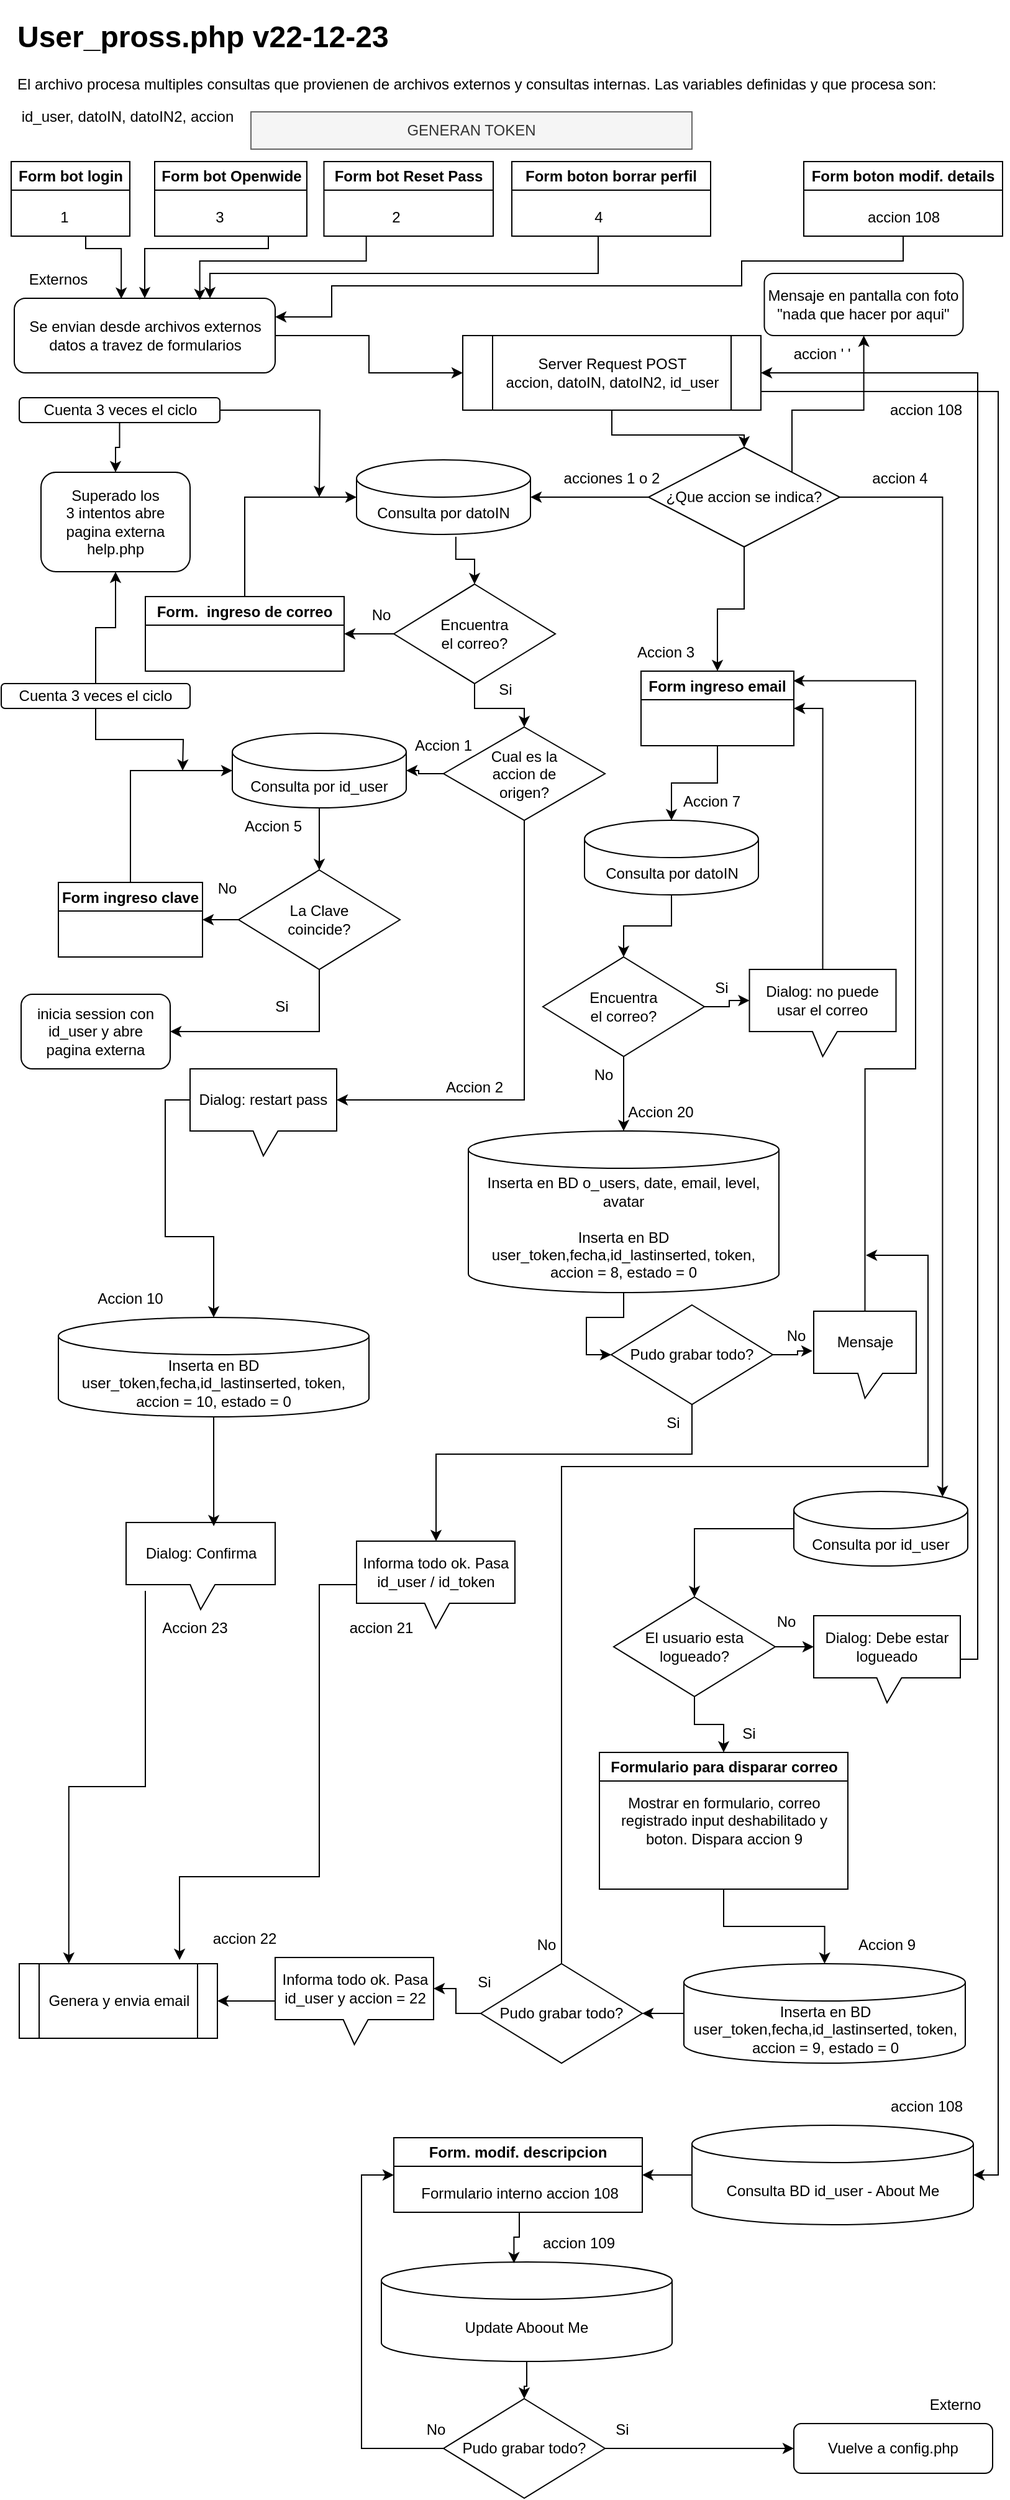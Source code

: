 <mxfile version="22.1.11" type="github">
  <diagram name="Página-1" id="0gqNR9iIzD01g7om8HYn">
    <mxGraphModel dx="880" dy="434" grid="1" gridSize="10" guides="1" tooltips="1" connect="1" arrows="1" fold="1" page="1" pageScale="1" pageWidth="827" pageHeight="1169" math="0" shadow="0">
      <root>
        <mxCell id="0" />
        <mxCell id="1" parent="0" />
        <mxCell id="KxJMnZQ1Z0rmv5bRJUNF-1" value="&lt;h1&gt;User_pross.php v22-12-23&lt;/h1&gt;&lt;p&gt;El archivo procesa multiples consultas que provienen de archivos externos y consultas internas. Las variables definidas y que procesa son:&amp;nbsp;&lt;/p&gt;&lt;p&gt;&lt;span style=&quot;background-color: initial;&quot;&gt;&amp;nbsp;id_user,&amp;nbsp;&lt;/span&gt;&lt;span style=&quot;background-color: initial;&quot;&gt;datoIN,&amp;nbsp;&lt;/span&gt;&lt;span style=&quot;background-color: initial;&quot;&gt;datoIN2,&amp;nbsp;&lt;/span&gt;&lt;span style=&quot;background-color: initial;&quot;&gt;accion&lt;/span&gt;&lt;/p&gt;" style="text;html=1;strokeColor=none;fillColor=none;spacing=5;spacingTop=-20;whiteSpace=wrap;overflow=hidden;rounded=0;" parent="1" vertex="1">
          <mxGeometry x="12" y="10" width="770" height="100" as="geometry" />
        </mxCell>
        <mxCell id="KxJMnZQ1Z0rmv5bRJUNF-20" style="edgeStyle=orthogonalEdgeStyle;rounded=0;orthogonalLoop=1;jettySize=auto;html=1;entryX=0.5;entryY=0;entryDx=0;entryDy=0;" parent="1" source="KxJMnZQ1Z0rmv5bRJUNF-3" target="KxJMnZQ1Z0rmv5bRJUNF-19" edge="1">
          <mxGeometry relative="1" as="geometry" />
        </mxCell>
        <mxCell id="de9XcAd29O3HqB55_w48-4" style="edgeStyle=orthogonalEdgeStyle;rounded=0;orthogonalLoop=1;jettySize=auto;html=1;exitX=1;exitY=0.75;exitDx=0;exitDy=0;entryX=1;entryY=0.5;entryDx=0;entryDy=0;entryPerimeter=0;" parent="1" source="KxJMnZQ1Z0rmv5bRJUNF-3" target="de9XcAd29O3HqB55_w48-9" edge="1">
          <mxGeometry relative="1" as="geometry">
            <mxPoint x="820" y="1731" as="targetPoint" />
          </mxGeometry>
        </mxCell>
        <mxCell id="KxJMnZQ1Z0rmv5bRJUNF-3" value="Server Request POST&lt;br&gt;accion, datoIN, datoIN2, id_user" style="shape=process;whiteSpace=wrap;html=1;backgroundOutline=1;" parent="1" vertex="1">
          <mxGeometry x="375.5" y="270" width="240" height="60" as="geometry" />
        </mxCell>
        <mxCell id="KxJMnZQ1Z0rmv5bRJUNF-5" style="edgeStyle=orthogonalEdgeStyle;rounded=0;orthogonalLoop=1;jettySize=auto;html=1;" parent="1" source="KxJMnZQ1Z0rmv5bRJUNF-4" target="KxJMnZQ1Z0rmv5bRJUNF-3" edge="1">
          <mxGeometry relative="1" as="geometry" />
        </mxCell>
        <mxCell id="KxJMnZQ1Z0rmv5bRJUNF-4" value="Se envian desde archivos externos datos a travez de formularios" style="rounded=1;whiteSpace=wrap;html=1;" parent="1" vertex="1">
          <mxGeometry x="14.5" y="240" width="210" height="60" as="geometry" />
        </mxCell>
        <mxCell id="KxJMnZQ1Z0rmv5bRJUNF-6" value="Externos" style="text;html=1;strokeColor=none;fillColor=none;align=center;verticalAlign=middle;whiteSpace=wrap;rounded=0;" parent="1" vertex="1">
          <mxGeometry x="14.5" y="210" width="70" height="30" as="geometry" />
        </mxCell>
        <mxCell id="KxJMnZQ1Z0rmv5bRJUNF-9" value="Form bot login" style="swimlane;whiteSpace=wrap;html=1;" parent="1" vertex="1">
          <mxGeometry x="12" y="130" width="95.5" height="60" as="geometry" />
        </mxCell>
        <mxCell id="KxJMnZQ1Z0rmv5bRJUNF-95" value="1" style="text;html=1;strokeColor=none;fillColor=none;align=center;verticalAlign=middle;whiteSpace=wrap;rounded=0;" parent="KxJMnZQ1Z0rmv5bRJUNF-9" vertex="1">
          <mxGeometry x="12.5" y="30" width="60" height="30" as="geometry" />
        </mxCell>
        <mxCell id="KxJMnZQ1Z0rmv5bRJUNF-15" style="edgeStyle=orthogonalEdgeStyle;rounded=0;orthogonalLoop=1;jettySize=auto;html=1;entryX=0.5;entryY=0;entryDx=0;entryDy=0;" parent="1" source="KxJMnZQ1Z0rmv5bRJUNF-10" target="KxJMnZQ1Z0rmv5bRJUNF-4" edge="1">
          <mxGeometry relative="1" as="geometry">
            <Array as="points">
              <mxPoint x="219" y="200" />
              <mxPoint x="120" y="200" />
            </Array>
          </mxGeometry>
        </mxCell>
        <mxCell id="KxJMnZQ1Z0rmv5bRJUNF-10" value="Form bot Openwide" style="swimlane;whiteSpace=wrap;html=1;startSize=23;" parent="1" vertex="1">
          <mxGeometry x="127.5" y="130" width="122.5" height="60" as="geometry" />
        </mxCell>
        <mxCell id="KxJMnZQ1Z0rmv5bRJUNF-96" value="3" style="text;html=1;strokeColor=none;fillColor=none;align=center;verticalAlign=middle;whiteSpace=wrap;rounded=0;" parent="KxJMnZQ1Z0rmv5bRJUNF-10" vertex="1">
          <mxGeometry x="22.5" y="30" width="60" height="30" as="geometry" />
        </mxCell>
        <mxCell id="KxJMnZQ1Z0rmv5bRJUNF-11" value="Form bot Reset Pass" style="swimlane;whiteSpace=wrap;html=1;" parent="1" vertex="1">
          <mxGeometry x="263.75" y="130" width="136.25" height="60" as="geometry" />
        </mxCell>
        <mxCell id="KxJMnZQ1Z0rmv5bRJUNF-97" value="2" style="text;html=1;strokeColor=none;fillColor=none;align=center;verticalAlign=middle;whiteSpace=wrap;rounded=0;" parent="KxJMnZQ1Z0rmv5bRJUNF-11" vertex="1">
          <mxGeometry x="28.25" y="30" width="60" height="30" as="geometry" />
        </mxCell>
        <mxCell id="KxJMnZQ1Z0rmv5bRJUNF-12" value="Form boton borrar perfil" style="swimlane;whiteSpace=wrap;html=1;" parent="1" vertex="1">
          <mxGeometry x="415" y="130" width="160" height="60" as="geometry" />
        </mxCell>
        <mxCell id="KxJMnZQ1Z0rmv5bRJUNF-98" value="4" style="text;html=1;strokeColor=none;fillColor=none;align=center;verticalAlign=middle;whiteSpace=wrap;rounded=0;" parent="KxJMnZQ1Z0rmv5bRJUNF-12" vertex="1">
          <mxGeometry x="39.5" y="30" width="60" height="30" as="geometry" />
        </mxCell>
        <mxCell id="KxJMnZQ1Z0rmv5bRJUNF-14" style="edgeStyle=orthogonalEdgeStyle;rounded=0;orthogonalLoop=1;jettySize=auto;html=1;entryX=0.41;entryY=0.006;entryDx=0;entryDy=0;entryPerimeter=0;" parent="1" source="KxJMnZQ1Z0rmv5bRJUNF-9" target="KxJMnZQ1Z0rmv5bRJUNF-4" edge="1">
          <mxGeometry relative="1" as="geometry">
            <Array as="points">
              <mxPoint x="72" y="200" />
              <mxPoint x="101" y="200" />
            </Array>
          </mxGeometry>
        </mxCell>
        <mxCell id="KxJMnZQ1Z0rmv5bRJUNF-16" style="edgeStyle=orthogonalEdgeStyle;rounded=0;orthogonalLoop=1;jettySize=auto;html=1;entryX=0.711;entryY=0.024;entryDx=0;entryDy=0;entryPerimeter=0;exitX=0.25;exitY=1;exitDx=0;exitDy=0;" parent="1" target="KxJMnZQ1Z0rmv5bRJUNF-4" edge="1" source="KxJMnZQ1Z0rmv5bRJUNF-11">
          <mxGeometry relative="1" as="geometry">
            <Array as="points">
              <mxPoint x="298" y="210" />
              <mxPoint x="164" y="210" />
            </Array>
            <mxPoint x="410" y="190" as="sourcePoint" />
          </mxGeometry>
        </mxCell>
        <mxCell id="KxJMnZQ1Z0rmv5bRJUNF-17" style="edgeStyle=orthogonalEdgeStyle;rounded=0;orthogonalLoop=1;jettySize=auto;html=1;exitX=0.5;exitY=1;exitDx=0;exitDy=0;entryX=0.75;entryY=0;entryDx=0;entryDy=0;" parent="1" source="KxJMnZQ1Z0rmv5bRJUNF-98" target="KxJMnZQ1Z0rmv5bRJUNF-4" edge="1">
          <mxGeometry relative="1" as="geometry">
            <Array as="points">
              <mxPoint x="485" y="220" />
              <mxPoint x="172" y="220" />
            </Array>
            <mxPoint x="225" y="250" as="targetPoint" />
          </mxGeometry>
        </mxCell>
        <mxCell id="KxJMnZQ1Z0rmv5bRJUNF-22" style="edgeStyle=orthogonalEdgeStyle;rounded=0;orthogonalLoop=1;jettySize=auto;html=1;" parent="1" source="KxJMnZQ1Z0rmv5bRJUNF-19" target="KxJMnZQ1Z0rmv5bRJUNF-21" edge="1">
          <mxGeometry relative="1" as="geometry" />
        </mxCell>
        <mxCell id="KxJMnZQ1Z0rmv5bRJUNF-71" style="edgeStyle=orthogonalEdgeStyle;rounded=0;orthogonalLoop=1;jettySize=auto;html=1;entryX=0.5;entryY=0;entryDx=0;entryDy=0;" parent="1" source="KxJMnZQ1Z0rmv5bRJUNF-19" target="KxJMnZQ1Z0rmv5bRJUNF-70" edge="1">
          <mxGeometry relative="1" as="geometry" />
        </mxCell>
        <mxCell id="vhHzorupILCDjtNBnkvq-3" style="edgeStyle=orthogonalEdgeStyle;rounded=0;orthogonalLoop=1;jettySize=auto;html=1;exitX=1;exitY=0;exitDx=0;exitDy=0;" parent="1" source="KxJMnZQ1Z0rmv5bRJUNF-19" target="vhHzorupILCDjtNBnkvq-1" edge="1">
          <mxGeometry relative="1" as="geometry">
            <Array as="points">
              <mxPoint x="641" y="330" />
            </Array>
          </mxGeometry>
        </mxCell>
        <mxCell id="KxJMnZQ1Z0rmv5bRJUNF-19" value="¿Que accion se indica?" style="rhombus;whiteSpace=wrap;html=1;" parent="1" vertex="1">
          <mxGeometry x="525" y="360" width="154" height="80" as="geometry" />
        </mxCell>
        <mxCell id="KxJMnZQ1Z0rmv5bRJUNF-25" style="edgeStyle=orthogonalEdgeStyle;rounded=0;orthogonalLoop=1;jettySize=auto;html=1;entryX=0.5;entryY=0;entryDx=0;entryDy=0;exitX=0.571;exitY=1.032;exitDx=0;exitDy=0;exitPerimeter=0;" parent="1" source="KxJMnZQ1Z0rmv5bRJUNF-21" target="KxJMnZQ1Z0rmv5bRJUNF-24" edge="1">
          <mxGeometry relative="1" as="geometry" />
        </mxCell>
        <mxCell id="KxJMnZQ1Z0rmv5bRJUNF-21" value="Consulta por datoIN" style="shape=cylinder3;whiteSpace=wrap;html=1;boundedLbl=1;backgroundOutline=1;size=15;" parent="1" vertex="1">
          <mxGeometry x="290" y="370" width="140" height="60" as="geometry" />
        </mxCell>
        <mxCell id="KxJMnZQ1Z0rmv5bRJUNF-23" value="acciones 1 o 2" style="text;html=1;strokeColor=none;fillColor=none;align=center;verticalAlign=middle;whiteSpace=wrap;rounded=0;" parent="1" vertex="1">
          <mxGeometry x="447" y="370" width="97" height="30" as="geometry" />
        </mxCell>
        <mxCell id="KxJMnZQ1Z0rmv5bRJUNF-32" style="edgeStyle=orthogonalEdgeStyle;rounded=0;orthogonalLoop=1;jettySize=auto;html=1;entryX=1;entryY=0.5;entryDx=0;entryDy=0;" parent="1" source="KxJMnZQ1Z0rmv5bRJUNF-24" target="KxJMnZQ1Z0rmv5bRJUNF-26" edge="1">
          <mxGeometry relative="1" as="geometry" />
        </mxCell>
        <mxCell id="KxJMnZQ1Z0rmv5bRJUNF-141" style="edgeStyle=orthogonalEdgeStyle;rounded=0;orthogonalLoop=1;jettySize=auto;html=1;entryX=0.5;entryY=0;entryDx=0;entryDy=0;" parent="1" source="KxJMnZQ1Z0rmv5bRJUNF-24" target="KxJMnZQ1Z0rmv5bRJUNF-31" edge="1">
          <mxGeometry relative="1" as="geometry" />
        </mxCell>
        <mxCell id="KxJMnZQ1Z0rmv5bRJUNF-24" value="Encuentra &lt;br&gt;el correo?" style="rhombus;whiteSpace=wrap;html=1;" parent="1" vertex="1">
          <mxGeometry x="320" y="470" width="130" height="80" as="geometry" />
        </mxCell>
        <mxCell id="KxJMnZQ1Z0rmv5bRJUNF-26" value="Form.  ingreso de correo" style="swimlane;startSize=23;" parent="1" vertex="1">
          <mxGeometry x="120" y="480" width="160" height="60" as="geometry" />
        </mxCell>
        <mxCell id="KxJMnZQ1Z0rmv5bRJUNF-29" value="Si" style="text;html=1;strokeColor=none;fillColor=none;align=center;verticalAlign=middle;whiteSpace=wrap;rounded=0;" parent="1" vertex="1">
          <mxGeometry x="390" y="540" width="40" height="30" as="geometry" />
        </mxCell>
        <mxCell id="KxJMnZQ1Z0rmv5bRJUNF-40" style="edgeStyle=orthogonalEdgeStyle;rounded=0;orthogonalLoop=1;jettySize=auto;html=1;entryX=1;entryY=0.5;entryDx=0;entryDy=0;entryPerimeter=0;" parent="1" source="KxJMnZQ1Z0rmv5bRJUNF-31" target="KxJMnZQ1Z0rmv5bRJUNF-44" edge="1">
          <mxGeometry relative="1" as="geometry">
            <mxPoint x="210.0" y="690" as="targetPoint" />
          </mxGeometry>
        </mxCell>
        <mxCell id="KxJMnZQ1Z0rmv5bRJUNF-31" value="Cual es la &lt;br&gt;accion de &lt;br&gt;origen?" style="rhombus;whiteSpace=wrap;html=1;" parent="1" vertex="1">
          <mxGeometry x="360" y="585" width="130" height="75" as="geometry" />
        </mxCell>
        <mxCell id="KxJMnZQ1Z0rmv5bRJUNF-33" style="edgeStyle=orthogonalEdgeStyle;rounded=0;orthogonalLoop=1;jettySize=auto;html=1;entryX=0;entryY=0.5;entryDx=0;entryDy=0;entryPerimeter=0;exitX=0.5;exitY=0;exitDx=0;exitDy=0;" parent="1" source="KxJMnZQ1Z0rmv5bRJUNF-26" target="KxJMnZQ1Z0rmv5bRJUNF-21" edge="1">
          <mxGeometry relative="1" as="geometry" />
        </mxCell>
        <mxCell id="KxJMnZQ1Z0rmv5bRJUNF-38" value="Accion 1" style="text;html=1;strokeColor=none;fillColor=none;align=center;verticalAlign=middle;whiteSpace=wrap;rounded=0;" parent="1" vertex="1">
          <mxGeometry x="320" y="585" width="80" height="30" as="geometry" />
        </mxCell>
        <mxCell id="KxJMnZQ1Z0rmv5bRJUNF-47" style="edgeStyle=orthogonalEdgeStyle;rounded=0;orthogonalLoop=1;jettySize=auto;html=1;entryX=0.5;entryY=0;entryDx=0;entryDy=0;" parent="1" source="KxJMnZQ1Z0rmv5bRJUNF-44" target="KxJMnZQ1Z0rmv5bRJUNF-45" edge="1">
          <mxGeometry relative="1" as="geometry" />
        </mxCell>
        <mxCell id="KxJMnZQ1Z0rmv5bRJUNF-44" value="Consulta por id_user" style="shape=cylinder3;whiteSpace=wrap;html=1;boundedLbl=1;backgroundOutline=1;size=15;" parent="1" vertex="1">
          <mxGeometry x="190" y="590" width="140" height="60" as="geometry" />
        </mxCell>
        <mxCell id="vhHzorupILCDjtNBnkvq-14" style="edgeStyle=orthogonalEdgeStyle;rounded=0;orthogonalLoop=1;jettySize=auto;html=1;entryX=1;entryY=0.5;entryDx=0;entryDy=0;exitX=0.5;exitY=1;exitDx=0;exitDy=0;" parent="1" source="KxJMnZQ1Z0rmv5bRJUNF-45" target="KxJMnZQ1Z0rmv5bRJUNF-68" edge="1">
          <mxGeometry relative="1" as="geometry" />
        </mxCell>
        <mxCell id="vhHzorupILCDjtNBnkvq-17" style="edgeStyle=orthogonalEdgeStyle;rounded=0;orthogonalLoop=1;jettySize=auto;html=1;entryX=1;entryY=0.5;entryDx=0;entryDy=0;" parent="1" source="KxJMnZQ1Z0rmv5bRJUNF-45" target="KxJMnZQ1Z0rmv5bRJUNF-49" edge="1">
          <mxGeometry relative="1" as="geometry" />
        </mxCell>
        <mxCell id="KxJMnZQ1Z0rmv5bRJUNF-45" value="La Clave&lt;br&gt;coincide?" style="rhombus;whiteSpace=wrap;html=1;" parent="1" vertex="1">
          <mxGeometry x="195" y="700" width="130" height="80" as="geometry" />
        </mxCell>
        <mxCell id="KxJMnZQ1Z0rmv5bRJUNF-48" value="No" style="text;html=1;strokeColor=none;fillColor=none;align=center;verticalAlign=middle;whiteSpace=wrap;rounded=0;" parent="1" vertex="1">
          <mxGeometry x="280" y="480" width="60" height="30" as="geometry" />
        </mxCell>
        <mxCell id="KxJMnZQ1Z0rmv5bRJUNF-49" value="Form ingreso clave" style="swimlane;" parent="1" vertex="1">
          <mxGeometry x="50" y="710" width="116" height="60" as="geometry" />
        </mxCell>
        <mxCell id="KxJMnZQ1Z0rmv5bRJUNF-52" style="edgeStyle=orthogonalEdgeStyle;rounded=0;orthogonalLoop=1;jettySize=auto;html=1;entryX=0;entryY=0.5;entryDx=0;entryDy=0;entryPerimeter=0;exitX=0.5;exitY=0;exitDx=0;exitDy=0;" parent="1" source="KxJMnZQ1Z0rmv5bRJUNF-49" target="KxJMnZQ1Z0rmv5bRJUNF-44" edge="1">
          <mxGeometry relative="1" as="geometry" />
        </mxCell>
        <mxCell id="KxJMnZQ1Z0rmv5bRJUNF-55" value="No" style="text;html=1;strokeColor=none;fillColor=none;align=center;verticalAlign=middle;whiteSpace=wrap;rounded=0;" parent="1" vertex="1">
          <mxGeometry x="156" y="700" width="60" height="30" as="geometry" />
        </mxCell>
        <mxCell id="KxJMnZQ1Z0rmv5bRJUNF-60" style="edgeStyle=orthogonalEdgeStyle;rounded=0;orthogonalLoop=1;jettySize=auto;html=1;" parent="1" source="KxJMnZQ1Z0rmv5bRJUNF-57" edge="1">
          <mxGeometry relative="1" as="geometry">
            <mxPoint x="260" y="400" as="targetPoint" />
          </mxGeometry>
        </mxCell>
        <mxCell id="KxJMnZQ1Z0rmv5bRJUNF-57" value="Cuenta 3 veces el ciclo" style="rounded=1;whiteSpace=wrap;html=1;" parent="1" vertex="1">
          <mxGeometry x="18.5" y="320" width="161.5" height="20" as="geometry" />
        </mxCell>
        <mxCell id="vhHzorupILCDjtNBnkvq-37" style="edgeStyle=orthogonalEdgeStyle;rounded=0;orthogonalLoop=1;jettySize=auto;html=1;" parent="1" source="KxJMnZQ1Z0rmv5bRJUNF-58" edge="1">
          <mxGeometry relative="1" as="geometry">
            <mxPoint x="150" y="620" as="targetPoint" />
          </mxGeometry>
        </mxCell>
        <mxCell id="KxJMnZQ1Z0rmv5bRJUNF-58" value="Cuenta 3 veces el ciclo" style="rounded=1;whiteSpace=wrap;html=1;" parent="1" vertex="1">
          <mxGeometry x="4" y="550" width="152" height="20" as="geometry" />
        </mxCell>
        <mxCell id="KxJMnZQ1Z0rmv5bRJUNF-62" value="Superado los&lt;br&gt;3 intentos abre pagina externa help.php" style="rounded=1;whiteSpace=wrap;html=1;" parent="1" vertex="1">
          <mxGeometry x="36" y="380" width="120" height="80" as="geometry" />
        </mxCell>
        <mxCell id="KxJMnZQ1Z0rmv5bRJUNF-63" style="edgeStyle=orthogonalEdgeStyle;rounded=0;orthogonalLoop=1;jettySize=auto;html=1;entryX=0.5;entryY=0;entryDx=0;entryDy=0;" parent="1" source="KxJMnZQ1Z0rmv5bRJUNF-57" target="KxJMnZQ1Z0rmv5bRJUNF-62" edge="1">
          <mxGeometry relative="1" as="geometry" />
        </mxCell>
        <mxCell id="KxJMnZQ1Z0rmv5bRJUNF-64" style="edgeStyle=orthogonalEdgeStyle;rounded=0;orthogonalLoop=1;jettySize=auto;html=1;entryX=0.5;entryY=1;entryDx=0;entryDy=0;" parent="1" source="KxJMnZQ1Z0rmv5bRJUNF-58" target="KxJMnZQ1Z0rmv5bRJUNF-62" edge="1">
          <mxGeometry relative="1" as="geometry" />
        </mxCell>
        <mxCell id="KxJMnZQ1Z0rmv5bRJUNF-67" value="Si" style="text;html=1;strokeColor=none;fillColor=none;align=center;verticalAlign=middle;whiteSpace=wrap;rounded=0;" parent="1" vertex="1">
          <mxGeometry x="210" y="795" width="40" height="30" as="geometry" />
        </mxCell>
        <mxCell id="KxJMnZQ1Z0rmv5bRJUNF-68" value="inicia session con id_user y abre &lt;br&gt;pagina externa" style="rounded=1;whiteSpace=wrap;html=1;" parent="1" vertex="1">
          <mxGeometry x="20" y="800" width="120" height="60" as="geometry" />
        </mxCell>
        <mxCell id="KxJMnZQ1Z0rmv5bRJUNF-70" value="Form ingreso email" style="swimlane;" parent="1" vertex="1">
          <mxGeometry x="519" y="540" width="123" height="60" as="geometry" />
        </mxCell>
        <mxCell id="KxJMnZQ1Z0rmv5bRJUNF-72" value="Accion 3" style="text;html=1;strokeColor=none;fillColor=none;align=center;verticalAlign=middle;whiteSpace=wrap;rounded=0;" parent="1" vertex="1">
          <mxGeometry x="509" y="510" width="60" height="30" as="geometry" />
        </mxCell>
        <mxCell id="KxJMnZQ1Z0rmv5bRJUNF-77" style="edgeStyle=orthogonalEdgeStyle;rounded=0;orthogonalLoop=1;jettySize=auto;html=1;entryX=0.5;entryY=0;entryDx=0;entryDy=0;" parent="1" source="KxJMnZQ1Z0rmv5bRJUNF-73" target="KxJMnZQ1Z0rmv5bRJUNF-76" edge="1">
          <mxGeometry relative="1" as="geometry" />
        </mxCell>
        <mxCell id="KxJMnZQ1Z0rmv5bRJUNF-73" value="Consulta por datoIN" style="shape=cylinder3;whiteSpace=wrap;html=1;boundedLbl=1;backgroundOutline=1;size=15;" parent="1" vertex="1">
          <mxGeometry x="473.5" y="660" width="140" height="60" as="geometry" />
        </mxCell>
        <mxCell id="KxJMnZQ1Z0rmv5bRJUNF-74" style="edgeStyle=orthogonalEdgeStyle;rounded=0;orthogonalLoop=1;jettySize=auto;html=1;entryX=0.5;entryY=0;entryDx=0;entryDy=0;entryPerimeter=0;" parent="1" source="KxJMnZQ1Z0rmv5bRJUNF-70" target="KxJMnZQ1Z0rmv5bRJUNF-73" edge="1">
          <mxGeometry relative="1" as="geometry" />
        </mxCell>
        <mxCell id="KxJMnZQ1Z0rmv5bRJUNF-75" value="Accion 7" style="text;html=1;strokeColor=none;fillColor=none;align=center;verticalAlign=middle;whiteSpace=wrap;rounded=0;" parent="1" vertex="1">
          <mxGeometry x="546.25" y="630" width="60" height="30" as="geometry" />
        </mxCell>
        <mxCell id="KxJMnZQ1Z0rmv5bRJUNF-76" value="Encuentra &lt;br&gt;el correo?" style="rhombus;whiteSpace=wrap;html=1;" parent="1" vertex="1">
          <mxGeometry x="440" y="770" width="130" height="80" as="geometry" />
        </mxCell>
        <mxCell id="vhHzorupILCDjtNBnkvq-26" style="edgeStyle=orthogonalEdgeStyle;rounded=0;orthogonalLoop=1;jettySize=auto;html=1;entryX=1;entryY=0.5;entryDx=0;entryDy=0;exitX=0.5;exitY=0;exitDx=0;exitDy=0;exitPerimeter=0;" parent="1" source="KxJMnZQ1Z0rmv5bRJUNF-78" target="KxJMnZQ1Z0rmv5bRJUNF-70" edge="1">
          <mxGeometry relative="1" as="geometry" />
        </mxCell>
        <mxCell id="KxJMnZQ1Z0rmv5bRJUNF-78" value="Dialog: no puede usar el correo" style="shape=callout;whiteSpace=wrap;html=1;perimeter=calloutPerimeter;size=20;position=0.43;" parent="1" vertex="1">
          <mxGeometry x="606.25" y="780" width="118" height="70" as="geometry" />
        </mxCell>
        <mxCell id="KxJMnZQ1Z0rmv5bRJUNF-79" style="edgeStyle=orthogonalEdgeStyle;rounded=0;orthogonalLoop=1;jettySize=auto;html=1;entryX=0;entryY=0;entryDx=0;entryDy=25;entryPerimeter=0;" parent="1" source="KxJMnZQ1Z0rmv5bRJUNF-76" target="KxJMnZQ1Z0rmv5bRJUNF-78" edge="1">
          <mxGeometry relative="1" as="geometry" />
        </mxCell>
        <mxCell id="KxJMnZQ1Z0rmv5bRJUNF-81" value="Si" style="text;html=1;strokeColor=none;fillColor=none;align=center;verticalAlign=middle;whiteSpace=wrap;rounded=0;" parent="1" vertex="1">
          <mxGeometry x="553.5" y="780" width="60" height="30" as="geometry" />
        </mxCell>
        <mxCell id="vhHzorupILCDjtNBnkvq-25" style="edgeStyle=orthogonalEdgeStyle;rounded=0;orthogonalLoop=1;jettySize=auto;html=1;entryX=0;entryY=0.5;entryDx=0;entryDy=0;" parent="1" source="KxJMnZQ1Z0rmv5bRJUNF-82" target="KxJMnZQ1Z0rmv5bRJUNF-87" edge="1">
          <mxGeometry relative="1" as="geometry" />
        </mxCell>
        <mxCell id="KxJMnZQ1Z0rmv5bRJUNF-82" value="Inserta en BD o_users, date, email, level, avatar&lt;br&gt;&lt;br&gt;Inserta en BD user_token,fecha,id_lastinserted, token, accion = 8, estado = 0" style="shape=cylinder3;whiteSpace=wrap;html=1;boundedLbl=1;backgroundOutline=1;size=15;" parent="1" vertex="1">
          <mxGeometry x="380" y="910" width="250" height="130" as="geometry" />
        </mxCell>
        <mxCell id="KxJMnZQ1Z0rmv5bRJUNF-84" style="edgeStyle=orthogonalEdgeStyle;rounded=0;orthogonalLoop=1;jettySize=auto;html=1;entryX=0.5;entryY=0;entryDx=0;entryDy=0;entryPerimeter=0;" parent="1" source="KxJMnZQ1Z0rmv5bRJUNF-76" target="KxJMnZQ1Z0rmv5bRJUNF-82" edge="1">
          <mxGeometry relative="1" as="geometry" />
        </mxCell>
        <mxCell id="KxJMnZQ1Z0rmv5bRJUNF-85" value="No" style="text;html=1;strokeColor=none;fillColor=none;align=center;verticalAlign=middle;whiteSpace=wrap;rounded=0;" parent="1" vertex="1">
          <mxGeometry x="459" y="850" width="60" height="30" as="geometry" />
        </mxCell>
        <mxCell id="KxJMnZQ1Z0rmv5bRJUNF-86" value="Informa todo ok. Pasa id_user / id_token" style="shape=callout;whiteSpace=wrap;html=1;perimeter=calloutPerimeter;size=20;position=0.43;" parent="1" vertex="1">
          <mxGeometry x="290" y="1240" width="127.5" height="70" as="geometry" />
        </mxCell>
        <mxCell id="KxJMnZQ1Z0rmv5bRJUNF-94" style="edgeStyle=orthogonalEdgeStyle;rounded=0;orthogonalLoop=1;jettySize=auto;html=1;exitX=0.5;exitY=1;exitDx=0;exitDy=0;" parent="1" source="KxJMnZQ1Z0rmv5bRJUNF-87" target="KxJMnZQ1Z0rmv5bRJUNF-86" edge="1">
          <mxGeometry relative="1" as="geometry">
            <Array as="points">
              <mxPoint x="560" y="1170" />
              <mxPoint x="354" y="1170" />
            </Array>
          </mxGeometry>
        </mxCell>
        <mxCell id="KxJMnZQ1Z0rmv5bRJUNF-87" value="Pudo grabar todo?" style="rhombus;whiteSpace=wrap;html=1;" parent="1" vertex="1">
          <mxGeometry x="495" y="1050" width="130" height="80" as="geometry" />
        </mxCell>
        <mxCell id="KxJMnZQ1Z0rmv5bRJUNF-90" value="Si" style="text;html=1;strokeColor=none;fillColor=none;align=center;verticalAlign=middle;whiteSpace=wrap;rounded=0;" parent="1" vertex="1">
          <mxGeometry x="525" y="1130" width="40" height="30" as="geometry" />
        </mxCell>
        <mxCell id="KxJMnZQ1Z0rmv5bRJUNF-91" value="Genera y envia email" style="shape=process;whiteSpace=wrap;html=1;backgroundOutline=1;" parent="1" vertex="1">
          <mxGeometry x="18.5" y="1580" width="159.5" height="60" as="geometry" />
        </mxCell>
        <mxCell id="KxJMnZQ1Z0rmv5bRJUNF-106" style="edgeStyle=orthogonalEdgeStyle;rounded=0;orthogonalLoop=1;jettySize=auto;html=1;entryX=0.5;entryY=0;entryDx=0;entryDy=0;" parent="1" source="KxJMnZQ1Z0rmv5bRJUNF-99" target="KxJMnZQ1Z0rmv5bRJUNF-102" edge="1">
          <mxGeometry relative="1" as="geometry" />
        </mxCell>
        <mxCell id="KxJMnZQ1Z0rmv5bRJUNF-99" value="Consulta por id_user" style="shape=cylinder3;whiteSpace=wrap;html=1;boundedLbl=1;backgroundOutline=1;size=15;" parent="1" vertex="1">
          <mxGeometry x="642" y="1200" width="140" height="60" as="geometry" />
        </mxCell>
        <mxCell id="KxJMnZQ1Z0rmv5bRJUNF-101" value="accion 4" style="text;html=1;strokeColor=none;fillColor=none;align=center;verticalAlign=middle;whiteSpace=wrap;rounded=0;" parent="1" vertex="1">
          <mxGeometry x="679" y="370" width="97" height="30" as="geometry" />
        </mxCell>
        <mxCell id="KxJMnZQ1Z0rmv5bRJUNF-110" style="edgeStyle=orthogonalEdgeStyle;rounded=0;orthogonalLoop=1;jettySize=auto;html=1;" parent="1" source="KxJMnZQ1Z0rmv5bRJUNF-102" target="KxJMnZQ1Z0rmv5bRJUNF-107" edge="1">
          <mxGeometry relative="1" as="geometry" />
        </mxCell>
        <mxCell id="KxJMnZQ1Z0rmv5bRJUNF-102" value="El usuario esta&lt;br&gt;logueado?" style="rhombus;whiteSpace=wrap;html=1;" parent="1" vertex="1">
          <mxGeometry x="497" y="1285" width="130" height="80" as="geometry" />
        </mxCell>
        <mxCell id="KxJMnZQ1Z0rmv5bRJUNF-107" value="Formulario para disparar correo" style="swimlane;whiteSpace=wrap;html=1;" parent="1" vertex="1">
          <mxGeometry x="485.5" y="1410" width="200" height="110" as="geometry" />
        </mxCell>
        <mxCell id="KxJMnZQ1Z0rmv5bRJUNF-111" value="Mostrar en formulario, correo registrado input deshabilitado y boton. Dispara accion 9" style="text;html=1;strokeColor=none;fillColor=none;align=center;verticalAlign=middle;whiteSpace=wrap;rounded=0;" parent="KxJMnZQ1Z0rmv5bRJUNF-107" vertex="1">
          <mxGeometry x="15" y="40" width="170" height="30" as="geometry" />
        </mxCell>
        <mxCell id="KxJMnZQ1Z0rmv5bRJUNF-113" value="Si" style="text;html=1;strokeColor=none;fillColor=none;align=center;verticalAlign=middle;whiteSpace=wrap;rounded=0;" parent="1" vertex="1">
          <mxGeometry x="575.5" y="1380" width="60" height="30" as="geometry" />
        </mxCell>
        <mxCell id="vhHzorupILCDjtNBnkvq-29" style="edgeStyle=orthogonalEdgeStyle;rounded=0;orthogonalLoop=1;jettySize=auto;html=1;entryX=1;entryY=0.5;entryDx=0;entryDy=0;" parent="1" source="KxJMnZQ1Z0rmv5bRJUNF-114" target="KxJMnZQ1Z0rmv5bRJUNF-3" edge="1">
          <mxGeometry relative="1" as="geometry">
            <Array as="points">
              <mxPoint x="790" y="1335" />
              <mxPoint x="790" y="300" />
            </Array>
          </mxGeometry>
        </mxCell>
        <mxCell id="KxJMnZQ1Z0rmv5bRJUNF-114" value="Dialog: Debe estar logueado" style="shape=callout;whiteSpace=wrap;html=1;perimeter=calloutPerimeter;size=20;position=0.43;" parent="1" vertex="1">
          <mxGeometry x="658" y="1300" width="118" height="70" as="geometry" />
        </mxCell>
        <mxCell id="KxJMnZQ1Z0rmv5bRJUNF-115" style="edgeStyle=orthogonalEdgeStyle;rounded=0;orthogonalLoop=1;jettySize=auto;html=1;entryX=0;entryY=0;entryDx=0;entryDy=25;entryPerimeter=0;" parent="1" source="KxJMnZQ1Z0rmv5bRJUNF-102" target="KxJMnZQ1Z0rmv5bRJUNF-114" edge="1">
          <mxGeometry relative="1" as="geometry" />
        </mxCell>
        <mxCell id="vhHzorupILCDjtNBnkvq-20" style="edgeStyle=orthogonalEdgeStyle;rounded=0;orthogonalLoop=1;jettySize=auto;html=1;exitX=0;exitY=0;exitDx=0;exitDy=25;exitPerimeter=0;" parent="1" source="KxJMnZQ1Z0rmv5bRJUNF-118" target="KxJMnZQ1Z0rmv5bRJUNF-124" edge="1">
          <mxGeometry relative="1" as="geometry" />
        </mxCell>
        <mxCell id="KxJMnZQ1Z0rmv5bRJUNF-118" value="Dialog: restart pass" style="shape=callout;whiteSpace=wrap;html=1;perimeter=calloutPerimeter;size=20;position=0.43;" parent="1" vertex="1">
          <mxGeometry x="156" y="860" width="118" height="70" as="geometry" />
        </mxCell>
        <mxCell id="KxJMnZQ1Z0rmv5bRJUNF-121" value="Accion 23" style="text;html=1;strokeColor=none;fillColor=none;align=center;verticalAlign=middle;whiteSpace=wrap;rounded=0;" parent="1" vertex="1">
          <mxGeometry x="130" y="1295" width="60" height="30" as="geometry" />
        </mxCell>
        <mxCell id="KxJMnZQ1Z0rmv5bRJUNF-122" value="Accion 2" style="text;html=1;strokeColor=none;fillColor=none;align=center;verticalAlign=middle;whiteSpace=wrap;rounded=0;" parent="1" vertex="1">
          <mxGeometry x="355" y="860" width="60" height="30" as="geometry" />
        </mxCell>
        <mxCell id="vhHzorupILCDjtNBnkvq-35" style="edgeStyle=orthogonalEdgeStyle;rounded=0;orthogonalLoop=1;jettySize=auto;html=1;entryX=0.25;entryY=0;entryDx=0;entryDy=0;exitX=0.129;exitY=0.786;exitDx=0;exitDy=0;exitPerimeter=0;" parent="1" source="KxJMnZQ1Z0rmv5bRJUNF-123" target="KxJMnZQ1Z0rmv5bRJUNF-91" edge="1">
          <mxGeometry relative="1" as="geometry" />
        </mxCell>
        <mxCell id="KxJMnZQ1Z0rmv5bRJUNF-123" value="Dialog: Confirma" style="shape=callout;whiteSpace=wrap;html=1;perimeter=calloutPerimeter;size=20;position=0.43;" parent="1" vertex="1">
          <mxGeometry x="104.5" y="1225" width="120" height="70" as="geometry" />
        </mxCell>
        <mxCell id="KxJMnZQ1Z0rmv5bRJUNF-124" value="Inserta en BD user_token,fecha,id_lastinserted, token, accion = 10, estado = 0" style="shape=cylinder3;whiteSpace=wrap;html=1;boundedLbl=1;backgroundOutline=1;size=15;" parent="1" vertex="1">
          <mxGeometry x="50" y="1060" width="250" height="80" as="geometry" />
        </mxCell>
        <mxCell id="KxJMnZQ1Z0rmv5bRJUNF-128" value="Accion 10" style="text;html=1;strokeColor=none;fillColor=none;align=center;verticalAlign=middle;whiteSpace=wrap;rounded=0;" parent="1" vertex="1">
          <mxGeometry x="78" y="1030" width="60" height="30" as="geometry" />
        </mxCell>
        <mxCell id="mLC5AenC_xmRN5eYfR8m-6" style="edgeStyle=orthogonalEdgeStyle;rounded=0;orthogonalLoop=1;jettySize=auto;html=1;entryX=1;entryY=0.5;entryDx=0;entryDy=0;" parent="1" source="KxJMnZQ1Z0rmv5bRJUNF-129" target="mLC5AenC_xmRN5eYfR8m-5" edge="1">
          <mxGeometry relative="1" as="geometry" />
        </mxCell>
        <mxCell id="KxJMnZQ1Z0rmv5bRJUNF-129" value="Inserta en BD user_token,fecha,id_lastinserted, token, accion = 9, estado = 0" style="shape=cylinder3;whiteSpace=wrap;html=1;boundedLbl=1;backgroundOutline=1;size=15;" parent="1" vertex="1">
          <mxGeometry x="553.5" y="1580" width="226.5" height="80" as="geometry" />
        </mxCell>
        <mxCell id="vhHzorupILCDjtNBnkvq-32" style="edgeStyle=orthogonalEdgeStyle;rounded=0;orthogonalLoop=1;jettySize=auto;html=1;entryX=1;entryY=0.5;entryDx=0;entryDy=0;" parent="1" source="KxJMnZQ1Z0rmv5bRJUNF-132" target="KxJMnZQ1Z0rmv5bRJUNF-91" edge="1">
          <mxGeometry relative="1" as="geometry">
            <mxPoint x="180" y="1595" as="targetPoint" />
          </mxGeometry>
        </mxCell>
        <mxCell id="KxJMnZQ1Z0rmv5bRJUNF-132" value="Informa todo ok. Pasa id_user y accion = 22" style="shape=callout;whiteSpace=wrap;html=1;perimeter=calloutPerimeter;size=20;position=0.43;" parent="1" vertex="1">
          <mxGeometry x="224.5" y="1575" width="127.5" height="70" as="geometry" />
        </mxCell>
        <mxCell id="vhHzorupILCDjtNBnkvq-1" value="Mensaje en pantalla con foto&lt;br&gt;&quot;nada que hacer por aqui&quot;" style="rounded=1;whiteSpace=wrap;html=1;" parent="1" vertex="1">
          <mxGeometry x="618.25" y="220" width="160" height="50" as="geometry" />
        </mxCell>
        <mxCell id="vhHzorupILCDjtNBnkvq-4" value="accion &#39; &#39;&amp;nbsp;" style="text;html=1;strokeColor=none;fillColor=none;align=center;verticalAlign=middle;whiteSpace=wrap;rounded=0;" parent="1" vertex="1">
          <mxGeometry x="618.25" y="270" width="97" height="30" as="geometry" />
        </mxCell>
        <mxCell id="vhHzorupILCDjtNBnkvq-7" style="edgeStyle=orthogonalEdgeStyle;rounded=0;orthogonalLoop=1;jettySize=auto;html=1;entryX=0.5;entryY=0;entryDx=0;entryDy=0;entryPerimeter=0;" parent="1" source="KxJMnZQ1Z0rmv5bRJUNF-107" target="KxJMnZQ1Z0rmv5bRJUNF-129" edge="1">
          <mxGeometry relative="1" as="geometry" />
        </mxCell>
        <mxCell id="vhHzorupILCDjtNBnkvq-8" value="Accion 9" style="text;html=1;strokeColor=none;fillColor=none;align=center;verticalAlign=middle;whiteSpace=wrap;rounded=0;" parent="1" vertex="1">
          <mxGeometry x="687" y="1550" width="60" height="30" as="geometry" />
        </mxCell>
        <mxCell id="vhHzorupILCDjtNBnkvq-9" value="Accion 20" style="text;html=1;strokeColor=none;fillColor=none;align=center;verticalAlign=middle;whiteSpace=wrap;rounded=0;" parent="1" vertex="1">
          <mxGeometry x="505" y="880" width="60" height="30" as="geometry" />
        </mxCell>
        <mxCell id="vhHzorupILCDjtNBnkvq-10" value="accion 22" style="text;html=1;strokeColor=none;fillColor=none;align=center;verticalAlign=middle;whiteSpace=wrap;rounded=0;" parent="1" vertex="1">
          <mxGeometry x="170" y="1545" width="60" height="30" as="geometry" />
        </mxCell>
        <mxCell id="vhHzorupILCDjtNBnkvq-11" value="accion 21" style="text;html=1;strokeColor=none;fillColor=none;align=center;verticalAlign=middle;whiteSpace=wrap;rounded=0;" parent="1" vertex="1">
          <mxGeometry x="280" y="1295" width="60" height="30" as="geometry" />
        </mxCell>
        <mxCell id="vhHzorupILCDjtNBnkvq-12" value="GENERAN TOKEN" style="text;html=1;strokeColor=#666666;fillColor=#f5f5f5;align=center;verticalAlign=middle;whiteSpace=wrap;rounded=0;fontColor=#333333;" parent="1" vertex="1">
          <mxGeometry x="205" y="90" width="355" height="30" as="geometry" />
        </mxCell>
        <mxCell id="vhHzorupILCDjtNBnkvq-18" style="edgeStyle=orthogonalEdgeStyle;rounded=0;orthogonalLoop=1;jettySize=auto;html=1;entryX=0;entryY=0;entryDx=118;entryDy=25;entryPerimeter=0;exitX=0.5;exitY=1;exitDx=0;exitDy=0;" parent="1" source="KxJMnZQ1Z0rmv5bRJUNF-31" target="KxJMnZQ1Z0rmv5bRJUNF-118" edge="1">
          <mxGeometry relative="1" as="geometry" />
        </mxCell>
        <mxCell id="vhHzorupILCDjtNBnkvq-21" style="edgeStyle=orthogonalEdgeStyle;rounded=0;orthogonalLoop=1;jettySize=auto;html=1;entryX=0.588;entryY=0.043;entryDx=0;entryDy=0;entryPerimeter=0;" parent="1" source="KxJMnZQ1Z0rmv5bRJUNF-124" target="KxJMnZQ1Z0rmv5bRJUNF-123" edge="1">
          <mxGeometry relative="1" as="geometry" />
        </mxCell>
        <mxCell id="vhHzorupILCDjtNBnkvq-22" value="Accion 5" style="text;html=1;strokeColor=none;fillColor=none;align=center;verticalAlign=middle;whiteSpace=wrap;rounded=0;" parent="1" vertex="1">
          <mxGeometry x="182.5" y="650" width="80" height="30" as="geometry" />
        </mxCell>
        <mxCell id="vhHzorupILCDjtNBnkvq-28" style="edgeStyle=orthogonalEdgeStyle;rounded=0;orthogonalLoop=1;jettySize=auto;html=1;entryX=0.855;entryY=0;entryDx=0;entryDy=4.35;entryPerimeter=0;exitX=1;exitY=0.5;exitDx=0;exitDy=0;" parent="1" source="KxJMnZQ1Z0rmv5bRJUNF-19" target="KxJMnZQ1Z0rmv5bRJUNF-99" edge="1">
          <mxGeometry relative="1" as="geometry" />
        </mxCell>
        <mxCell id="vhHzorupILCDjtNBnkvq-45" style="edgeStyle=orthogonalEdgeStyle;rounded=0;orthogonalLoop=1;jettySize=auto;html=1;entryX=0.809;entryY=-0.05;entryDx=0;entryDy=0;entryPerimeter=0;" parent="1" source="KxJMnZQ1Z0rmv5bRJUNF-86" target="KxJMnZQ1Z0rmv5bRJUNF-91" edge="1">
          <mxGeometry relative="1" as="geometry">
            <Array as="points">
              <mxPoint x="260" y="1275" />
              <mxPoint x="260" y="1510" />
              <mxPoint x="148" y="1510" />
            </Array>
          </mxGeometry>
        </mxCell>
        <mxCell id="vhHzorupILCDjtNBnkvq-46" value="No" style="text;html=1;strokeColor=none;fillColor=none;align=center;verticalAlign=middle;whiteSpace=wrap;rounded=0;" parent="1" vertex="1">
          <mxGeometry x="606.25" y="1290" width="60" height="30" as="geometry" />
        </mxCell>
        <mxCell id="mLC5AenC_xmRN5eYfR8m-1" value="Mensaje" style="shape=callout;whiteSpace=wrap;html=1;perimeter=calloutPerimeter;size=20;position=0.43;" parent="1" vertex="1">
          <mxGeometry x="658" y="1055" width="82.5" height="70" as="geometry" />
        </mxCell>
        <mxCell id="mLC5AenC_xmRN5eYfR8m-2" style="edgeStyle=orthogonalEdgeStyle;rounded=0;orthogonalLoop=1;jettySize=auto;html=1;entryX=-0.012;entryY=0.457;entryDx=0;entryDy=0;entryPerimeter=0;" parent="1" source="KxJMnZQ1Z0rmv5bRJUNF-87" target="mLC5AenC_xmRN5eYfR8m-1" edge="1">
          <mxGeometry relative="1" as="geometry" />
        </mxCell>
        <mxCell id="mLC5AenC_xmRN5eYfR8m-3" value="No" style="text;html=1;strokeColor=none;fillColor=none;align=center;verticalAlign=middle;whiteSpace=wrap;rounded=0;" parent="1" vertex="1">
          <mxGeometry x="613.5" y="1060" width="60" height="30" as="geometry" />
        </mxCell>
        <mxCell id="mLC5AenC_xmRN5eYfR8m-4" style="edgeStyle=orthogonalEdgeStyle;rounded=0;orthogonalLoop=1;jettySize=auto;html=1;entryX=0.996;entryY=0.13;entryDx=0;entryDy=0;entryPerimeter=0;exitX=0.5;exitY=0;exitDx=0;exitDy=0;exitPerimeter=0;" parent="1" source="mLC5AenC_xmRN5eYfR8m-1" target="KxJMnZQ1Z0rmv5bRJUNF-70" edge="1">
          <mxGeometry relative="1" as="geometry">
            <mxPoint x="699" y="1040" as="sourcePoint" />
            <Array as="points">
              <mxPoint x="699" y="860" />
              <mxPoint x="740" y="860" />
              <mxPoint x="740" y="548" />
            </Array>
          </mxGeometry>
        </mxCell>
        <mxCell id="mLC5AenC_xmRN5eYfR8m-5" value="Pudo grabar todo?" style="rhombus;whiteSpace=wrap;html=1;" parent="1" vertex="1">
          <mxGeometry x="390" y="1580" width="130" height="80" as="geometry" />
        </mxCell>
        <mxCell id="mLC5AenC_xmRN5eYfR8m-7" style="edgeStyle=orthogonalEdgeStyle;rounded=0;orthogonalLoop=1;jettySize=auto;html=1;entryX=0;entryY=0;entryDx=127.5;entryDy=25;entryPerimeter=0;" parent="1" source="mLC5AenC_xmRN5eYfR8m-5" target="KxJMnZQ1Z0rmv5bRJUNF-132" edge="1">
          <mxGeometry relative="1" as="geometry" />
        </mxCell>
        <mxCell id="mLC5AenC_xmRN5eYfR8m-8" value="Si" style="text;html=1;strokeColor=none;fillColor=none;align=center;verticalAlign=middle;whiteSpace=wrap;rounded=0;" parent="1" vertex="1">
          <mxGeometry x="363.13" y="1580" width="60" height="30" as="geometry" />
        </mxCell>
        <mxCell id="mLC5AenC_xmRN5eYfR8m-9" style="edgeStyle=orthogonalEdgeStyle;rounded=0;orthogonalLoop=1;jettySize=auto;html=1;exitX=0.5;exitY=0;exitDx=0;exitDy=0;" parent="1" source="mLC5AenC_xmRN5eYfR8m-5" edge="1">
          <mxGeometry relative="1" as="geometry">
            <mxPoint x="700" y="1010" as="targetPoint" />
            <Array as="points">
              <mxPoint x="455" y="1180" />
              <mxPoint x="750" y="1180" />
              <mxPoint x="750" y="1010" />
            </Array>
          </mxGeometry>
        </mxCell>
        <mxCell id="mLC5AenC_xmRN5eYfR8m-10" value="No" style="text;html=1;strokeColor=none;fillColor=none;align=center;verticalAlign=middle;whiteSpace=wrap;rounded=0;" parent="1" vertex="1">
          <mxGeometry x="413" y="1550" width="60" height="30" as="geometry" />
        </mxCell>
        <mxCell id="de9XcAd29O3HqB55_w48-3" style="edgeStyle=orthogonalEdgeStyle;rounded=0;orthogonalLoop=1;jettySize=auto;html=1;entryX=1;entryY=0.25;entryDx=0;entryDy=0;exitX=0.5;exitY=1;exitDx=0;exitDy=0;" parent="1" source="de9XcAd29O3HqB55_w48-1" target="KxJMnZQ1Z0rmv5bRJUNF-4" edge="1">
          <mxGeometry relative="1" as="geometry">
            <Array as="points">
              <mxPoint x="730" y="210" />
              <mxPoint x="600" y="210" />
              <mxPoint x="600" y="230" />
              <mxPoint x="270" y="230" />
              <mxPoint x="270" y="255" />
            </Array>
          </mxGeometry>
        </mxCell>
        <mxCell id="de9XcAd29O3HqB55_w48-1" value="Form boton modif. details" style="swimlane;whiteSpace=wrap;html=1;" parent="1" vertex="1">
          <mxGeometry x="650" y="130" width="160" height="60" as="geometry" />
        </mxCell>
        <mxCell id="de9XcAd29O3HqB55_w48-6" value="accion 108" style="text;html=1;strokeColor=none;fillColor=none;align=center;verticalAlign=middle;whiteSpace=wrap;rounded=0;" parent="de9XcAd29O3HqB55_w48-1" vertex="1">
          <mxGeometry x="31.5" y="30" width="97" height="30" as="geometry" />
        </mxCell>
        <mxCell id="de9XcAd29O3HqB55_w48-5" value="accion 108" style="text;html=1;strokeColor=none;fillColor=none;align=center;verticalAlign=middle;whiteSpace=wrap;rounded=0;" parent="1" vertex="1">
          <mxGeometry x="700" y="315" width="97" height="30" as="geometry" />
        </mxCell>
        <mxCell id="de9XcAd29O3HqB55_w48-7" value="Form. modif. descripcion" style="swimlane;whiteSpace=wrap;html=1;startSize=23;" parent="1" vertex="1">
          <mxGeometry x="320" y="1720" width="200" height="60" as="geometry" />
        </mxCell>
        <mxCell id="de9XcAd29O3HqB55_w48-16" value="Formulario interno accion 108" style="text;html=1;align=center;verticalAlign=middle;resizable=0;points=[];autosize=1;strokeColor=none;fillColor=none;" parent="de9XcAd29O3HqB55_w48-7" vertex="1">
          <mxGeometry x="11" y="30" width="180" height="30" as="geometry" />
        </mxCell>
        <mxCell id="de9XcAd29O3HqB55_w48-15" style="edgeStyle=orthogonalEdgeStyle;rounded=0;orthogonalLoop=1;jettySize=auto;html=1;entryX=1;entryY=0.5;entryDx=0;entryDy=0;" parent="1" source="de9XcAd29O3HqB55_w48-9" target="de9XcAd29O3HqB55_w48-7" edge="1">
          <mxGeometry relative="1" as="geometry" />
        </mxCell>
        <mxCell id="de9XcAd29O3HqB55_w48-9" value="Consulta BD id_user - About Me" style="shape=cylinder3;whiteSpace=wrap;html=1;boundedLbl=1;backgroundOutline=1;size=15;" parent="1" vertex="1">
          <mxGeometry x="560" y="1710" width="226.5" height="80" as="geometry" />
        </mxCell>
        <mxCell id="de9XcAd29O3HqB55_w48-17" value="accion 108" style="text;html=1;strokeColor=none;fillColor=none;align=center;verticalAlign=middle;whiteSpace=wrap;rounded=0;" parent="1" vertex="1">
          <mxGeometry x="708.5" y="1680" width="80" height="30" as="geometry" />
        </mxCell>
        <mxCell id="de9XcAd29O3HqB55_w48-25" style="edgeStyle=orthogonalEdgeStyle;rounded=0;orthogonalLoop=1;jettySize=auto;html=1;entryX=0;entryY=0.5;entryDx=0;entryDy=0;" parent="1" source="de9XcAd29O3HqB55_w48-19" target="de9XcAd29O3HqB55_w48-24" edge="1">
          <mxGeometry relative="1" as="geometry" />
        </mxCell>
        <mxCell id="de9XcAd29O3HqB55_w48-28" style="edgeStyle=orthogonalEdgeStyle;rounded=0;orthogonalLoop=1;jettySize=auto;html=1;entryX=0;entryY=0.5;entryDx=0;entryDy=0;exitX=0;exitY=0.5;exitDx=0;exitDy=0;" parent="1" source="de9XcAd29O3HqB55_w48-19" target="de9XcAd29O3HqB55_w48-7" edge="1">
          <mxGeometry relative="1" as="geometry">
            <Array as="points">
              <mxPoint x="294" y="1970" />
              <mxPoint x="294" y="1750" />
            </Array>
          </mxGeometry>
        </mxCell>
        <mxCell id="de9XcAd29O3HqB55_w48-19" value="Pudo grabar todo?" style="rhombus;whiteSpace=wrap;html=1;" parent="1" vertex="1">
          <mxGeometry x="360" y="1930" width="130" height="80" as="geometry" />
        </mxCell>
        <mxCell id="de9XcAd29O3HqB55_w48-23" style="edgeStyle=orthogonalEdgeStyle;rounded=0;orthogonalLoop=1;jettySize=auto;html=1;entryX=0.5;entryY=0;entryDx=0;entryDy=0;" parent="1" source="de9XcAd29O3HqB55_w48-20" target="de9XcAd29O3HqB55_w48-19" edge="1">
          <mxGeometry relative="1" as="geometry" />
        </mxCell>
        <mxCell id="de9XcAd29O3HqB55_w48-20" value="Update Aboout Me" style="shape=cylinder3;whiteSpace=wrap;html=1;boundedLbl=1;backgroundOutline=1;size=15;" parent="1" vertex="1">
          <mxGeometry x="310" y="1820" width="234" height="80" as="geometry" />
        </mxCell>
        <mxCell id="de9XcAd29O3HqB55_w48-21" style="edgeStyle=orthogonalEdgeStyle;rounded=0;orthogonalLoop=1;jettySize=auto;html=1;entryX=0.456;entryY=0.013;entryDx=0;entryDy=0;entryPerimeter=0;" parent="1" source="de9XcAd29O3HqB55_w48-16" target="de9XcAd29O3HqB55_w48-20" edge="1">
          <mxGeometry relative="1" as="geometry" />
        </mxCell>
        <mxCell id="de9XcAd29O3HqB55_w48-22" value="accion 109" style="text;html=1;strokeColor=none;fillColor=none;align=center;verticalAlign=middle;whiteSpace=wrap;rounded=0;" parent="1" vertex="1">
          <mxGeometry x="429" y="1790" width="80" height="30" as="geometry" />
        </mxCell>
        <mxCell id="de9XcAd29O3HqB55_w48-24" value="Vuelve a config.php" style="rounded=1;whiteSpace=wrap;html=1;" parent="1" vertex="1">
          <mxGeometry x="642" y="1950" width="160" height="40" as="geometry" />
        </mxCell>
        <mxCell id="de9XcAd29O3HqB55_w48-26" value="Externo" style="text;html=1;strokeColor=none;fillColor=none;align=center;verticalAlign=middle;whiteSpace=wrap;rounded=0;" parent="1" vertex="1">
          <mxGeometry x="742" y="1920" width="60" height="30" as="geometry" />
        </mxCell>
        <mxCell id="de9XcAd29O3HqB55_w48-27" value="Si" style="text;html=1;strokeColor=none;fillColor=none;align=center;verticalAlign=middle;whiteSpace=wrap;rounded=0;" parent="1" vertex="1">
          <mxGeometry x="473.5" y="1940" width="60" height="30" as="geometry" />
        </mxCell>
        <mxCell id="de9XcAd29O3HqB55_w48-29" value="No" style="text;html=1;strokeColor=none;fillColor=none;align=center;verticalAlign=middle;whiteSpace=wrap;rounded=0;" parent="1" vertex="1">
          <mxGeometry x="323.75" y="1940" width="60" height="30" as="geometry" />
        </mxCell>
      </root>
    </mxGraphModel>
  </diagram>
</mxfile>
